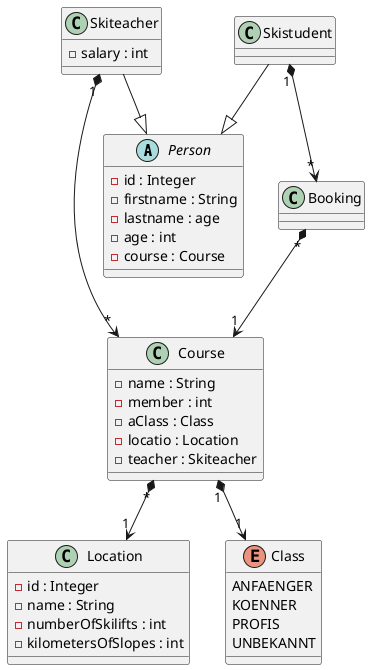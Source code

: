 @startuml

abstract class Person {
- id : Integer
- firstname : String
- lastname : age
- age : int
- course : Course
}

class Skiteacher {
- salary : int
}

class Skistudent{
}

class Course{
- name : String
- member : int
- aClass : Class
- locatio : Location
- teacher : Skiteacher
}

class Location{
- id : Integer
- name : String
- numberOfSkilifts : int
- kilometersOfSlopes : int
}

class Booking{
}

'class SkistudentRepository{
'+ skistudentList : List<Skistudent>
'}
'
'class SkiteacherRepository{
'+ skiteacherList : List<Skiteacher>
'}
'
'class CourseRepository{
'+ courseList : List<Course>
'}
'
'class LocationRepository{
'+ locationList : List<Location>
'}
'
'class SkistudentService{
'+ repoCourse : CourseRepository
'+ repoTeacher : SkiteacherRepository
'+ repoStudent : SkistudentRepository
'}
'
'class SkiteacherService{
'+ repoCourse : CourseRepository
'+ repoTeacher : SkiteacherRepository
'+ repoStudent : SkistudentRepository
'}
'
'class CourseService{
'+ repoCourse : CourseRepository
'+ repoTeacher : SkiteacherRepository
'+ repoStudent : SkistudentRepository
'}
'
'class LocationService{
'+ repoLocation : LocationRepository
'}

'interface Repository

enum Class {
ANFAENGER
KOENNER
PROFIS
UNBEKANNT
}

Skiteacher "1" *--> "*" Course
Skistudent "1" *--> "*" Booking
Booking "*" *--> "1" Course
Skiteacher --|> Person
Skistudent --|> Person
'SkiteacherRepository --> Repository
'SkistudentRepository --> Repository
'LocationRepository --> Repository
Course "1" *--> "1" Class
Course "*" *--> "1" Location

'SkiteacherRepository "1" *--> "*" Skiteacher
'SkistudentRepository "1" *--> "*" Skistudent
'CourseRepository "1" *--> "*" Course
'LocationRepository "1" *--> "*" Location

'SkiteacherService "1" *--> "1" SkiteacherRepository
'SkiteacherService "1" *--> "1" CourseRepository

'SkistudentService "1" *--> "1" SkistudentRepository
'SkistudentService "1" *--> "1" CourseRepository

'CourseService "1" *--> "1" CourseRepository
'CourseService "1" *--> "1" LocationRepository
'
'LocationService "1" *--> "1" LocationRepository


@enduml